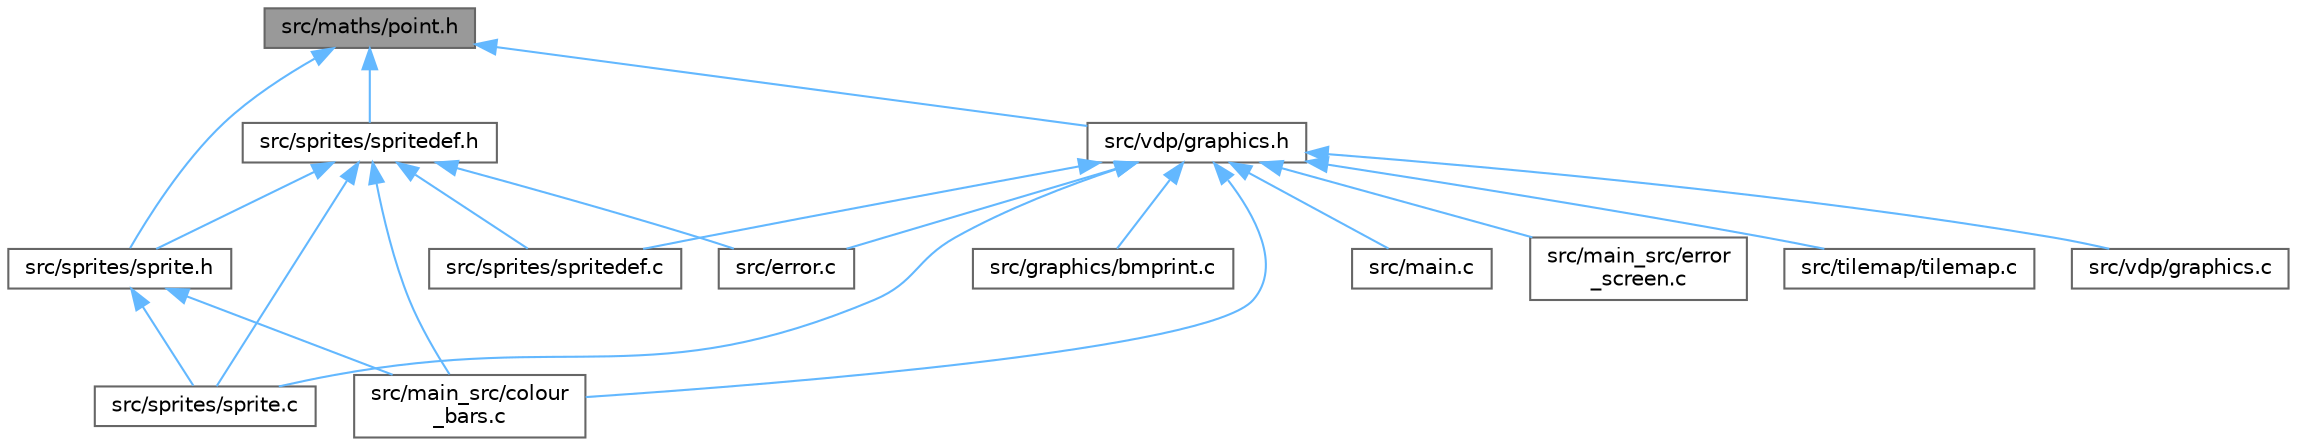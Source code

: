 digraph "src/maths/point.h"
{
 // LATEX_PDF_SIZE
  bgcolor="transparent";
  edge [fontname=Helvetica,fontsize=10,labelfontname=Helvetica,labelfontsize=10];
  node [fontname=Helvetica,fontsize=10,shape=box,height=0.2,width=0.4];
  Node1 [id="Node000001",label="src/maths/point.h",height=0.2,width=0.4,color="gray40", fillcolor="grey60", style="filled", fontcolor="black",tooltip=" "];
  Node1 -> Node2 [id="edge1_Node000001_Node000002",dir="back",color="steelblue1",style="solid",tooltip=" "];
  Node2 [id="Node000002",label="src/sprites/sprite.h",height=0.2,width=0.4,color="grey40", fillcolor="white", style="filled",URL="$sprite_8h.html",tooltip=" "];
  Node2 -> Node3 [id="edge2_Node000002_Node000003",dir="back",color="steelblue1",style="solid",tooltip=" "];
  Node3 [id="Node000003",label="src/main_src/colour\l_bars.c",height=0.2,width=0.4,color="grey40", fillcolor="white", style="filled",URL="$colour__bars_8c.html",tooltip=" "];
  Node2 -> Node4 [id="edge3_Node000002_Node000004",dir="back",color="steelblue1",style="solid",tooltip=" "];
  Node4 [id="Node000004",label="src/sprites/sprite.c",height=0.2,width=0.4,color="grey40", fillcolor="white", style="filled",URL="$sprite_8c.html",tooltip=" "];
  Node1 -> Node5 [id="edge4_Node000001_Node000005",dir="back",color="steelblue1",style="solid",tooltip=" "];
  Node5 [id="Node000005",label="src/sprites/spritedef.h",height=0.2,width=0.4,color="grey40", fillcolor="white", style="filled",URL="$spritedef_8h.html",tooltip=" "];
  Node5 -> Node6 [id="edge5_Node000005_Node000006",dir="back",color="steelblue1",style="solid",tooltip=" "];
  Node6 [id="Node000006",label="src/error.c",height=0.2,width=0.4,color="grey40", fillcolor="white", style="filled",URL="$error_8c.html",tooltip=" "];
  Node5 -> Node3 [id="edge6_Node000005_Node000003",dir="back",color="steelblue1",style="solid",tooltip=" "];
  Node5 -> Node4 [id="edge7_Node000005_Node000004",dir="back",color="steelblue1",style="solid",tooltip=" "];
  Node5 -> Node2 [id="edge8_Node000005_Node000002",dir="back",color="steelblue1",style="solid",tooltip=" "];
  Node5 -> Node7 [id="edge9_Node000005_Node000007",dir="back",color="steelblue1",style="solid",tooltip=" "];
  Node7 [id="Node000007",label="src/sprites/spritedef.c",height=0.2,width=0.4,color="grey40", fillcolor="white", style="filled",URL="$spritedef_8c.html",tooltip=" "];
  Node1 -> Node8 [id="edge10_Node000001_Node000008",dir="back",color="steelblue1",style="solid",tooltip=" "];
  Node8 [id="Node000008",label="src/vdp/graphics.h",height=0.2,width=0.4,color="grey40", fillcolor="white", style="filled",URL="$graphics_8h.html",tooltip=" "];
  Node8 -> Node6 [id="edge11_Node000008_Node000006",dir="back",color="steelblue1",style="solid",tooltip=" "];
  Node8 -> Node9 [id="edge12_Node000008_Node000009",dir="back",color="steelblue1",style="solid",tooltip=" "];
  Node9 [id="Node000009",label="src/graphics/bmprint.c",height=0.2,width=0.4,color="grey40", fillcolor="white", style="filled",URL="$bmprint_8c.html",tooltip=" "];
  Node8 -> Node10 [id="edge13_Node000008_Node000010",dir="back",color="steelblue1",style="solid",tooltip=" "];
  Node10 [id="Node000010",label="src/main.c",height=0.2,width=0.4,color="grey40", fillcolor="white", style="filled",URL="$main_8c.html",tooltip=" "];
  Node8 -> Node3 [id="edge14_Node000008_Node000003",dir="back",color="steelblue1",style="solid",tooltip=" "];
  Node8 -> Node11 [id="edge15_Node000008_Node000011",dir="back",color="steelblue1",style="solid",tooltip=" "];
  Node11 [id="Node000011",label="src/main_src/error\l_screen.c",height=0.2,width=0.4,color="grey40", fillcolor="white", style="filled",URL="$error__screen_8c.html",tooltip=" "];
  Node8 -> Node4 [id="edge16_Node000008_Node000004",dir="back",color="steelblue1",style="solid",tooltip=" "];
  Node8 -> Node7 [id="edge17_Node000008_Node000007",dir="back",color="steelblue1",style="solid",tooltip=" "];
  Node8 -> Node12 [id="edge18_Node000008_Node000012",dir="back",color="steelblue1",style="solid",tooltip=" "];
  Node12 [id="Node000012",label="src/tilemap/tilemap.c",height=0.2,width=0.4,color="grey40", fillcolor="white", style="filled",URL="$tilemap_8c.html",tooltip=" "];
  Node8 -> Node13 [id="edge19_Node000008_Node000013",dir="back",color="steelblue1",style="solid",tooltip=" "];
  Node13 [id="Node000013",label="src/vdp/graphics.c",height=0.2,width=0.4,color="grey40", fillcolor="white", style="filled",URL="$graphics_8c.html",tooltip=" "];
}
